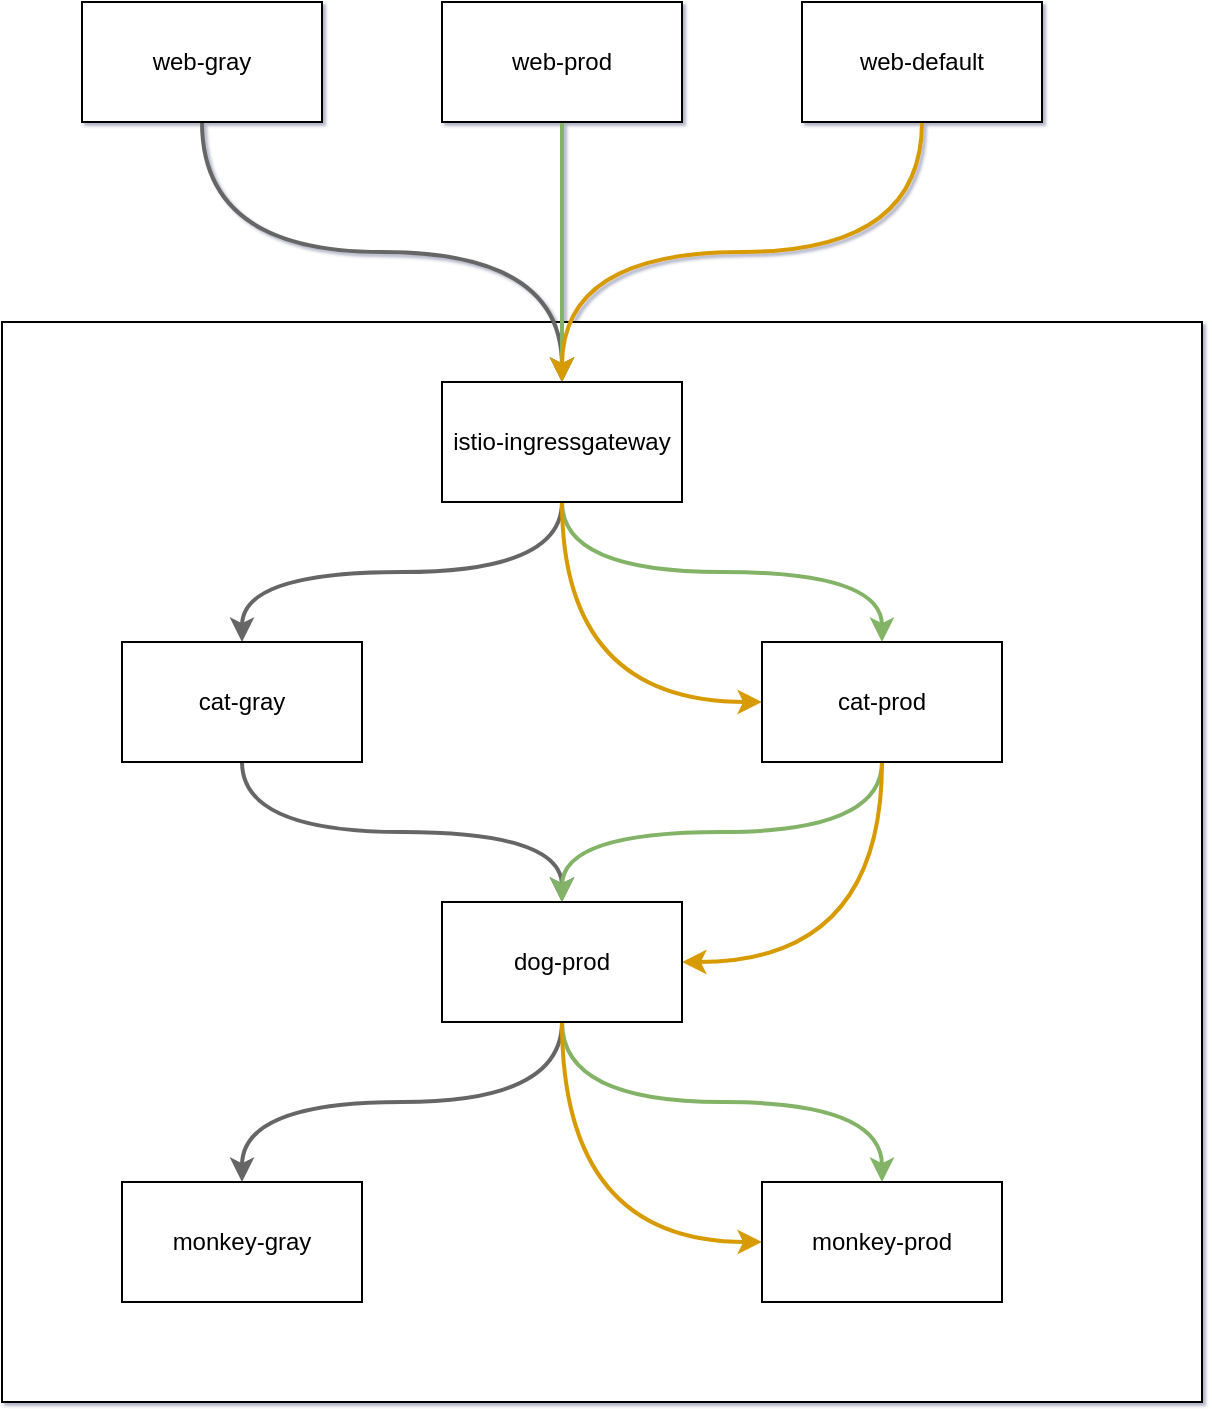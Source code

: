 <mxfile version="17.5.0" type="github">
  <diagram id="itSaTkRZvaF08hJl4d-_" name="第 1 页">
    <mxGraphModel dx="1426" dy="794" grid="0" gridSize="10" guides="1" tooltips="1" connect="1" arrows="1" fold="1" page="1" pageScale="1" pageWidth="827" pageHeight="1169" math="0" shadow="1">
      <root>
        <mxCell id="0" />
        <mxCell id="1" parent="0" />
        <mxCell id="1KdMk6m9oYXf7EynhkcC-4" value="" style="rounded=0;whiteSpace=wrap;html=1;" vertex="1" parent="1">
          <mxGeometry x="130" y="240" width="600" height="540" as="geometry" />
        </mxCell>
        <mxCell id="1KdMk6m9oYXf7EynhkcC-11" style="edgeStyle=orthogonalEdgeStyle;rounded=0;orthogonalLoop=1;jettySize=auto;html=1;entryX=0.5;entryY=0;entryDx=0;entryDy=0;curved=1;exitX=0.5;exitY=1;exitDx=0;exitDy=0;fillColor=#f5f5f5;strokeColor=#666666;strokeWidth=2;" edge="1" parent="1" source="1KdMk6m9oYXf7EynhkcC-1" target="1KdMk6m9oYXf7EynhkcC-5">
          <mxGeometry relative="1" as="geometry" />
        </mxCell>
        <mxCell id="1KdMk6m9oYXf7EynhkcC-1" value="web-gray" style="rounded=0;whiteSpace=wrap;html=1;" vertex="1" parent="1">
          <mxGeometry x="170" y="80" width="120" height="60" as="geometry" />
        </mxCell>
        <mxCell id="1KdMk6m9oYXf7EynhkcC-12" style="edgeStyle=orthogonalEdgeStyle;curved=1;rounded=0;orthogonalLoop=1;jettySize=auto;html=1;entryX=0.5;entryY=0;entryDx=0;entryDy=0;fillColor=#d5e8d4;strokeColor=#82b366;strokeWidth=2;" edge="1" parent="1" source="1KdMk6m9oYXf7EynhkcC-2" target="1KdMk6m9oYXf7EynhkcC-5">
          <mxGeometry relative="1" as="geometry" />
        </mxCell>
        <mxCell id="1KdMk6m9oYXf7EynhkcC-2" value="web-prod" style="rounded=0;whiteSpace=wrap;html=1;" vertex="1" parent="1">
          <mxGeometry x="350" y="80" width="120" height="60" as="geometry" />
        </mxCell>
        <mxCell id="1KdMk6m9oYXf7EynhkcC-13" style="edgeStyle=orthogonalEdgeStyle;curved=1;rounded=0;orthogonalLoop=1;jettySize=auto;html=1;entryX=0.5;entryY=0;entryDx=0;entryDy=0;exitX=0.5;exitY=1;exitDx=0;exitDy=0;fillColor=#ffe6cc;strokeColor=#d79b00;strokeWidth=2;" edge="1" parent="1" source="1KdMk6m9oYXf7EynhkcC-3" target="1KdMk6m9oYXf7EynhkcC-5">
          <mxGeometry relative="1" as="geometry" />
        </mxCell>
        <mxCell id="1KdMk6m9oYXf7EynhkcC-3" value="web-default" style="rounded=0;whiteSpace=wrap;html=1;" vertex="1" parent="1">
          <mxGeometry x="530" y="80" width="120" height="60" as="geometry" />
        </mxCell>
        <mxCell id="1KdMk6m9oYXf7EynhkcC-14" style="edgeStyle=orthogonalEdgeStyle;curved=1;rounded=0;orthogonalLoop=1;jettySize=auto;html=1;entryX=0.5;entryY=0;entryDx=0;entryDy=0;exitX=0.5;exitY=1;exitDx=0;exitDy=0;fillColor=#f5f5f5;strokeColor=#666666;strokeWidth=2;" edge="1" parent="1" source="1KdMk6m9oYXf7EynhkcC-5" target="1KdMk6m9oYXf7EynhkcC-6">
          <mxGeometry relative="1" as="geometry" />
        </mxCell>
        <mxCell id="1KdMk6m9oYXf7EynhkcC-15" style="edgeStyle=orthogonalEdgeStyle;curved=1;rounded=0;orthogonalLoop=1;jettySize=auto;html=1;entryX=0.5;entryY=0;entryDx=0;entryDy=0;exitX=0.5;exitY=1;exitDx=0;exitDy=0;fillColor=#d5e8d4;strokeColor=#82b366;strokeWidth=2;" edge="1" parent="1" source="1KdMk6m9oYXf7EynhkcC-5" target="1KdMk6m9oYXf7EynhkcC-7">
          <mxGeometry relative="1" as="geometry" />
        </mxCell>
        <mxCell id="1KdMk6m9oYXf7EynhkcC-20" style="edgeStyle=orthogonalEdgeStyle;curved=1;rounded=0;orthogonalLoop=1;jettySize=auto;html=1;entryX=0;entryY=0.5;entryDx=0;entryDy=0;strokeWidth=2;exitX=0.5;exitY=1;exitDx=0;exitDy=0;fillColor=#ffe6cc;strokeColor=#d79b00;" edge="1" parent="1" source="1KdMk6m9oYXf7EynhkcC-5" target="1KdMk6m9oYXf7EynhkcC-7">
          <mxGeometry relative="1" as="geometry" />
        </mxCell>
        <mxCell id="1KdMk6m9oYXf7EynhkcC-5" value="istio-ingressgateway" style="rounded=0;whiteSpace=wrap;html=1;" vertex="1" parent="1">
          <mxGeometry x="350" y="270" width="120" height="60" as="geometry" />
        </mxCell>
        <mxCell id="1KdMk6m9oYXf7EynhkcC-16" style="edgeStyle=orthogonalEdgeStyle;curved=1;rounded=0;orthogonalLoop=1;jettySize=auto;html=1;entryX=0.5;entryY=0;entryDx=0;entryDy=0;exitX=0.5;exitY=1;exitDx=0;exitDy=0;fillColor=#f5f5f5;strokeColor=#666666;strokeWidth=2;" edge="1" parent="1" source="1KdMk6m9oYXf7EynhkcC-6" target="1KdMk6m9oYXf7EynhkcC-8">
          <mxGeometry relative="1" as="geometry" />
        </mxCell>
        <mxCell id="1KdMk6m9oYXf7EynhkcC-6" value="cat-gray" style="rounded=0;whiteSpace=wrap;html=1;" vertex="1" parent="1">
          <mxGeometry x="190" y="400" width="120" height="60" as="geometry" />
        </mxCell>
        <mxCell id="1KdMk6m9oYXf7EynhkcC-17" style="edgeStyle=orthogonalEdgeStyle;curved=1;rounded=0;orthogonalLoop=1;jettySize=auto;html=1;entryX=0.5;entryY=0;entryDx=0;entryDy=0;exitX=0.5;exitY=1;exitDx=0;exitDy=0;fillColor=#d5e8d4;strokeColor=#82b366;strokeWidth=2;" edge="1" parent="1" source="1KdMk6m9oYXf7EynhkcC-7" target="1KdMk6m9oYXf7EynhkcC-8">
          <mxGeometry relative="1" as="geometry" />
        </mxCell>
        <mxCell id="1KdMk6m9oYXf7EynhkcC-21" style="edgeStyle=orthogonalEdgeStyle;curved=1;rounded=0;orthogonalLoop=1;jettySize=auto;html=1;entryX=1;entryY=0.5;entryDx=0;entryDy=0;strokeWidth=2;exitX=0.5;exitY=1;exitDx=0;exitDy=0;fillColor=#ffe6cc;strokeColor=#d79b00;" edge="1" parent="1" source="1KdMk6m9oYXf7EynhkcC-7" target="1KdMk6m9oYXf7EynhkcC-8">
          <mxGeometry relative="1" as="geometry" />
        </mxCell>
        <mxCell id="1KdMk6m9oYXf7EynhkcC-7" value="cat-prod" style="rounded=0;whiteSpace=wrap;html=1;" vertex="1" parent="1">
          <mxGeometry x="510" y="400" width="120" height="60" as="geometry" />
        </mxCell>
        <mxCell id="1KdMk6m9oYXf7EynhkcC-18" style="edgeStyle=orthogonalEdgeStyle;curved=1;rounded=0;orthogonalLoop=1;jettySize=auto;html=1;entryX=0.5;entryY=0;entryDx=0;entryDy=0;exitX=0.5;exitY=1;exitDx=0;exitDy=0;fillColor=#f5f5f5;strokeColor=#666666;strokeWidth=2;" edge="1" parent="1" source="1KdMk6m9oYXf7EynhkcC-8" target="1KdMk6m9oYXf7EynhkcC-9">
          <mxGeometry relative="1" as="geometry" />
        </mxCell>
        <mxCell id="1KdMk6m9oYXf7EynhkcC-19" style="edgeStyle=orthogonalEdgeStyle;curved=1;rounded=0;orthogonalLoop=1;jettySize=auto;html=1;entryX=0.5;entryY=0;entryDx=0;entryDy=0;exitX=0.5;exitY=1;exitDx=0;exitDy=0;fillColor=#d5e8d4;strokeColor=#82b366;strokeWidth=2;" edge="1" parent="1" source="1KdMk6m9oYXf7EynhkcC-8" target="1KdMk6m9oYXf7EynhkcC-10">
          <mxGeometry relative="1" as="geometry" />
        </mxCell>
        <mxCell id="1KdMk6m9oYXf7EynhkcC-22" style="edgeStyle=orthogonalEdgeStyle;curved=1;rounded=0;orthogonalLoop=1;jettySize=auto;html=1;entryX=0;entryY=0.5;entryDx=0;entryDy=0;strokeWidth=2;exitX=0.5;exitY=1;exitDx=0;exitDy=0;fillColor=#ffe6cc;strokeColor=#d79b00;" edge="1" parent="1" source="1KdMk6m9oYXf7EynhkcC-8" target="1KdMk6m9oYXf7EynhkcC-10">
          <mxGeometry relative="1" as="geometry" />
        </mxCell>
        <mxCell id="1KdMk6m9oYXf7EynhkcC-8" value="dog-prod" style="rounded=0;whiteSpace=wrap;html=1;" vertex="1" parent="1">
          <mxGeometry x="350" y="530" width="120" height="60" as="geometry" />
        </mxCell>
        <mxCell id="1KdMk6m9oYXf7EynhkcC-9" value="monkey-gray" style="rounded=0;whiteSpace=wrap;html=1;" vertex="1" parent="1">
          <mxGeometry x="190" y="670" width="120" height="60" as="geometry" />
        </mxCell>
        <mxCell id="1KdMk6m9oYXf7EynhkcC-10" value="monkey-prod" style="rounded=0;whiteSpace=wrap;html=1;" vertex="1" parent="1">
          <mxGeometry x="510" y="670" width="120" height="60" as="geometry" />
        </mxCell>
      </root>
    </mxGraphModel>
  </diagram>
</mxfile>

